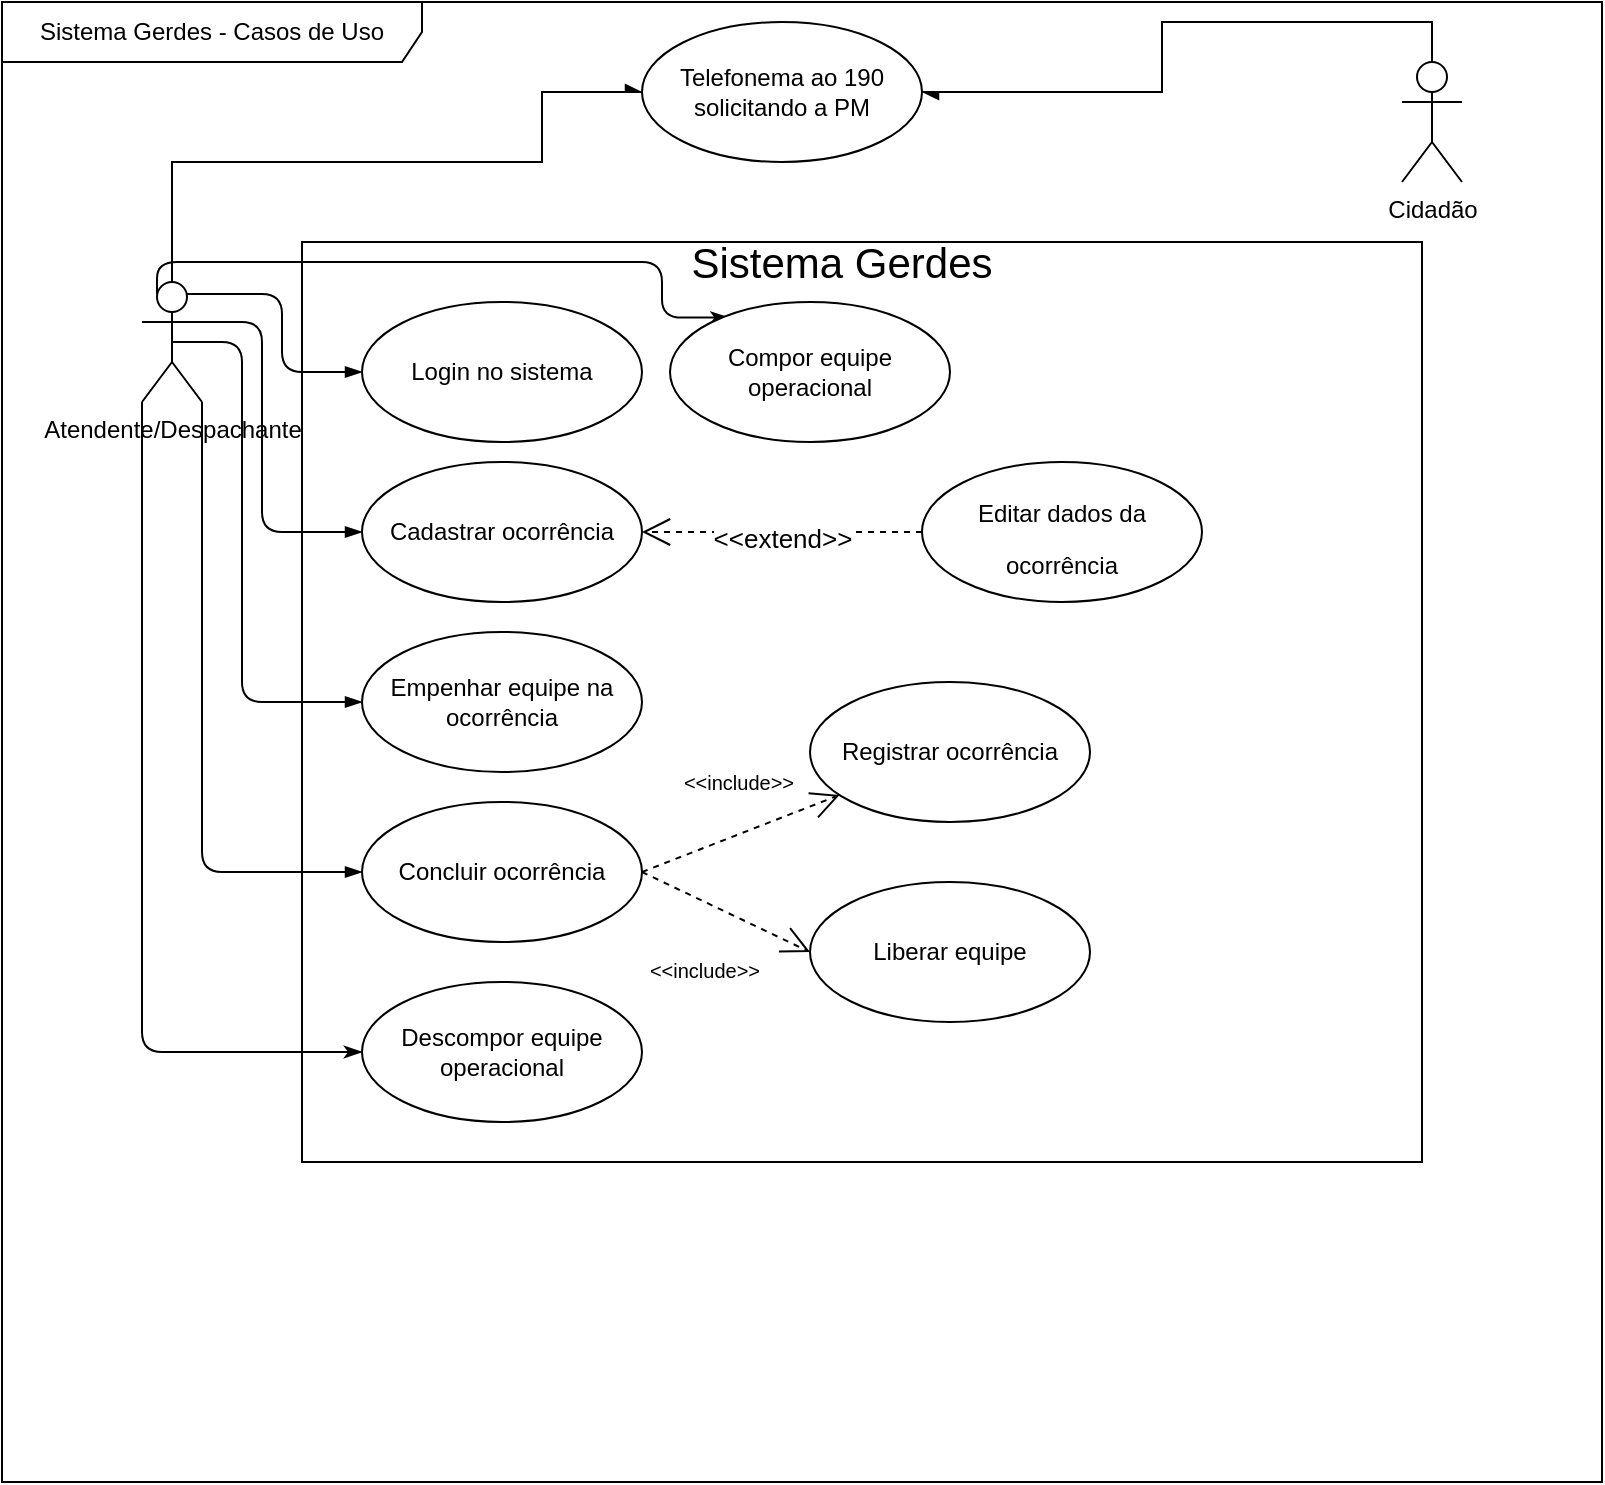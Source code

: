 <mxfile version="14.6.0" type="device"><diagram id="944wNNiEEba094w5B4aa" name="Page-1"><mxGraphModel dx="1038" dy="492" grid="1" gridSize="10" guides="1" tooltips="1" connect="1" arrows="1" fold="1" page="1" pageScale="1" pageWidth="827" pageHeight="1169" math="0" shadow="0"><root><mxCell id="0"/><mxCell id="1" parent="0"/><mxCell id="Ec2ImGGZ3_eMb12BkJNM-20" value="Sistema Gerdes - Casos de Uso" style="shape=umlFrame;whiteSpace=wrap;html=1;width=210;height=30;fillColor=none;fillOpacity=0;movable=0;" vertex="1" parent="1"><mxGeometry x="10" y="10" width="800" height="740" as="geometry"/></mxCell><mxCell id="Ec2ImGGZ3_eMb12BkJNM-21" value="&lt;h1&gt;&lt;br&gt;&lt;/h1&gt;" style="rounded=0;whiteSpace=wrap;html=1;fillColor=none;" vertex="1" parent="1"><mxGeometry x="160" y="130" width="560" height="460" as="geometry"/></mxCell><mxCell id="Ec2ImGGZ3_eMb12BkJNM-8" style="edgeStyle=orthogonalEdgeStyle;rounded=0;orthogonalLoop=1;jettySize=auto;html=1;exitX=0.5;exitY=0;exitDx=0;exitDy=0;exitPerimeter=0;endArrow=async;endFill=1;entryX=0;entryY=0.5;entryDx=0;entryDy=0;" edge="1" parent="1" source="Ec2ImGGZ3_eMb12BkJNM-1" target="Ec2ImGGZ3_eMb12BkJNM-5"><mxGeometry relative="1" as="geometry"><Array as="points"><mxPoint x="95" y="90"/><mxPoint x="280" y="90"/><mxPoint x="280" y="55"/></Array></mxGeometry></mxCell><mxCell id="Ec2ImGGZ3_eMb12BkJNM-26" style="edgeStyle=orthogonalEdgeStyle;rounded=1;orthogonalLoop=1;jettySize=auto;html=1;exitX=0.75;exitY=0.1;exitDx=0;exitDy=0;exitPerimeter=0;entryX=0;entryY=0.5;entryDx=0;entryDy=0;fontSize=21;endArrow=blockThin;endFill=1;" edge="1" parent="1" source="Ec2ImGGZ3_eMb12BkJNM-1" target="Ec2ImGGZ3_eMb12BkJNM-12"><mxGeometry relative="1" as="geometry"/></mxCell><mxCell id="Ec2ImGGZ3_eMb12BkJNM-27" style="edgeStyle=orthogonalEdgeStyle;rounded=1;orthogonalLoop=1;jettySize=auto;html=1;exitX=1;exitY=0.333;exitDx=0;exitDy=0;exitPerimeter=0;entryX=0;entryY=0.5;entryDx=0;entryDy=0;fontSize=21;endArrow=blockThin;endFill=1;" edge="1" parent="1" source="Ec2ImGGZ3_eMb12BkJNM-1" target="Ec2ImGGZ3_eMb12BkJNM-13"><mxGeometry relative="1" as="geometry"><Array as="points"><mxPoint x="140" y="170"/><mxPoint x="140" y="275"/></Array></mxGeometry></mxCell><mxCell id="Ec2ImGGZ3_eMb12BkJNM-28" style="edgeStyle=orthogonalEdgeStyle;rounded=1;orthogonalLoop=1;jettySize=auto;html=1;exitX=0.5;exitY=0.5;exitDx=0;exitDy=0;exitPerimeter=0;entryX=0;entryY=0.5;entryDx=0;entryDy=0;fontSize=21;endArrow=blockThin;endFill=1;" edge="1" parent="1" source="Ec2ImGGZ3_eMb12BkJNM-1" target="Ec2ImGGZ3_eMb12BkJNM-15"><mxGeometry relative="1" as="geometry"><Array as="points"><mxPoint x="130" y="180"/><mxPoint x="130" y="360"/></Array></mxGeometry></mxCell><mxCell id="Ec2ImGGZ3_eMb12BkJNM-29" style="edgeStyle=orthogonalEdgeStyle;rounded=1;orthogonalLoop=1;jettySize=auto;html=1;exitX=1;exitY=1;exitDx=0;exitDy=0;exitPerimeter=0;entryX=0;entryY=0.5;entryDx=0;entryDy=0;fontSize=21;endArrow=blockThin;endFill=1;" edge="1" parent="1" source="Ec2ImGGZ3_eMb12BkJNM-1" target="Ec2ImGGZ3_eMb12BkJNM-16"><mxGeometry relative="1" as="geometry"/></mxCell><mxCell id="Ec2ImGGZ3_eMb12BkJNM-34" style="edgeStyle=orthogonalEdgeStyle;rounded=1;orthogonalLoop=1;jettySize=auto;html=1;exitX=0.25;exitY=0.1;exitDx=0;exitDy=0;exitPerimeter=0;entryX=0.209;entryY=0.111;entryDx=0;entryDy=0;entryPerimeter=0;fontSize=21;endArrow=classicThin;endFill=1;endSize=6;" edge="1" parent="1" source="Ec2ImGGZ3_eMb12BkJNM-1" target="Ec2ImGGZ3_eMb12BkJNM-14"><mxGeometry relative="1" as="geometry"><Array as="points"><mxPoint x="88" y="140"/><mxPoint x="340" y="140"/><mxPoint x="340" y="168"/></Array></mxGeometry></mxCell><mxCell id="Ec2ImGGZ3_eMb12BkJNM-35" style="edgeStyle=orthogonalEdgeStyle;rounded=1;orthogonalLoop=1;jettySize=auto;html=1;exitX=0;exitY=1;exitDx=0;exitDy=0;exitPerimeter=0;entryX=0;entryY=0.5;entryDx=0;entryDy=0;fontSize=21;endArrow=classicThin;endFill=1;endSize=6;" edge="1" parent="1" source="Ec2ImGGZ3_eMb12BkJNM-1" target="Ec2ImGGZ3_eMb12BkJNM-18"><mxGeometry relative="1" as="geometry"/></mxCell><mxCell id="Ec2ImGGZ3_eMb12BkJNM-1" value="Atendente/Despachante" style="shape=umlActor;verticalLabelPosition=bottom;verticalAlign=top;html=1;" vertex="1" parent="1"><mxGeometry x="80" y="150" width="30" height="60" as="geometry"/></mxCell><mxCell id="Ec2ImGGZ3_eMb12BkJNM-7" style="edgeStyle=orthogonalEdgeStyle;rounded=0;orthogonalLoop=1;jettySize=auto;html=1;exitX=0.5;exitY=0;exitDx=0;exitDy=0;exitPerimeter=0;entryX=1;entryY=0.5;entryDx=0;entryDy=0;endArrow=async;endFill=1;" edge="1" parent="1" source="Ec2ImGGZ3_eMb12BkJNM-4" target="Ec2ImGGZ3_eMb12BkJNM-5"><mxGeometry relative="1" as="geometry"/></mxCell><mxCell id="Ec2ImGGZ3_eMb12BkJNM-4" value="Cidadão" style="shape=umlActor;verticalLabelPosition=bottom;verticalAlign=top;html=1;outlineConnect=0;" vertex="1" parent="1"><mxGeometry x="710" y="40" width="30" height="60" as="geometry"/></mxCell><mxCell id="Ec2ImGGZ3_eMb12BkJNM-5" value="Telefonema ao 190 solicitando a PM" style="ellipse;whiteSpace=wrap;html=1;" vertex="1" parent="1"><mxGeometry x="330" y="20" width="140" height="70" as="geometry"/></mxCell><mxCell id="Ec2ImGGZ3_eMb12BkJNM-12" value="Login no sistema" style="ellipse;whiteSpace=wrap;html=1;" vertex="1" parent="1"><mxGeometry x="190" y="160" width="140" height="70" as="geometry"/></mxCell><mxCell id="Ec2ImGGZ3_eMb12BkJNM-13" value="Cadastrar ocorrência" style="ellipse;whiteSpace=wrap;html=1;" vertex="1" parent="1"><mxGeometry x="190" y="240" width="140" height="70" as="geometry"/></mxCell><mxCell id="Ec2ImGGZ3_eMb12BkJNM-14" value="Compor equipe operacional" style="ellipse;whiteSpace=wrap;html=1;" vertex="1" parent="1"><mxGeometry x="344" y="160" width="140" height="70" as="geometry"/></mxCell><mxCell id="Ec2ImGGZ3_eMb12BkJNM-15" value="Empenhar equipe na ocorrência" style="ellipse;whiteSpace=wrap;html=1;" vertex="1" parent="1"><mxGeometry x="190" y="325" width="140" height="70" as="geometry"/></mxCell><mxCell id="Ec2ImGGZ3_eMb12BkJNM-16" value="Concluir ocorrência" style="ellipse;whiteSpace=wrap;html=1;" vertex="1" parent="1"><mxGeometry x="190" y="410" width="140" height="70" as="geometry"/></mxCell><mxCell id="Ec2ImGGZ3_eMb12BkJNM-17" value="Liberar equipe" style="ellipse;whiteSpace=wrap;html=1;" vertex="1" parent="1"><mxGeometry x="414" y="450" width="140" height="70" as="geometry"/></mxCell><mxCell id="Ec2ImGGZ3_eMb12BkJNM-18" value="Descompor equipe operacional" style="ellipse;whiteSpace=wrap;html=1;" vertex="1" parent="1"><mxGeometry x="190" y="500" width="140" height="70" as="geometry"/></mxCell><mxCell id="Ec2ImGGZ3_eMb12BkJNM-19" value="Registrar ocorrência" style="ellipse;whiteSpace=wrap;html=1;" vertex="1" parent="1"><mxGeometry x="414" y="350" width="140" height="70" as="geometry"/></mxCell><mxCell id="Ec2ImGGZ3_eMb12BkJNM-22" value="Sistema Gerdes" style="text;html=1;strokeColor=none;fillColor=none;align=center;verticalAlign=middle;whiteSpace=wrap;rounded=0;fontSize=21;" vertex="1" parent="1"><mxGeometry x="325" y="130" width="210" height="20" as="geometry"/></mxCell><mxCell id="Ec2ImGGZ3_eMb12BkJNM-32" value="&lt;font style=&quot;line-height: 90% ; font-size: 10px&quot;&gt;&amp;lt;&amp;lt;include&amp;gt;&amp;gt;&lt;/font&gt;" style="endArrow=open;endSize=12;dashed=1;html=1;fontSize=21;exitX=1;exitY=0.5;exitDx=0;exitDy=0;entryX=0;entryY=0.5;entryDx=0;entryDy=0;align=center;" edge="1" parent="1" source="Ec2ImGGZ3_eMb12BkJNM-16" target="Ec2ImGGZ3_eMb12BkJNM-17"><mxGeometry x="-0.002" y="-28" width="160" relative="1" as="geometry"><mxPoint x="330" y="390" as="sourcePoint"/><mxPoint x="490" y="390" as="targetPoint"/><mxPoint x="1" as="offset"/></mxGeometry></mxCell><mxCell id="Ec2ImGGZ3_eMb12BkJNM-33" value="&lt;font style=&quot;font-size: 10px&quot;&gt;&amp;lt;&amp;lt;include&amp;gt;&amp;gt;&lt;/font&gt;" style="endArrow=open;endSize=12;dashed=1;html=1;fontSize=21;exitX=1;exitY=0.5;exitDx=0;exitDy=0;" edge="1" parent="1" source="Ec2ImGGZ3_eMb12BkJNM-16" target="Ec2ImGGZ3_eMb12BkJNM-19"><mxGeometry x="0.18" y="28" width="160" relative="1" as="geometry"><mxPoint x="330" y="390" as="sourcePoint"/><mxPoint x="490" y="390" as="targetPoint"/><mxPoint as="offset"/></mxGeometry></mxCell><mxCell id="Ec2ImGGZ3_eMb12BkJNM-36" value="&lt;font style=&quot;font-size: 13px&quot;&gt;&amp;lt;&amp;lt;extend&amp;gt;&amp;gt;&lt;/font&gt;" style="endArrow=open;endSize=12;endFill=0;html=1;fontSize=21;exitX=0;exitY=0.5;exitDx=0;exitDy=0;entryX=1;entryY=0.5;entryDx=0;entryDy=0;dashed=1;" edge="1" parent="1" source="Ec2ImGGZ3_eMb12BkJNM-37" target="Ec2ImGGZ3_eMb12BkJNM-13"><mxGeometry width="160" relative="1" as="geometry"><mxPoint x="330" y="390" as="sourcePoint"/><mxPoint x="490" y="390" as="targetPoint"/></mxGeometry></mxCell><mxCell id="Ec2ImGGZ3_eMb12BkJNM-37" value="&lt;font style=&quot;font-size: 12px&quot;&gt;Editar dados da ocorrência&lt;/font&gt;" style="ellipse;whiteSpace=wrap;html=1;fontSize=21;fillColor=none;" vertex="1" parent="1"><mxGeometry x="470" y="240" width="140" height="70" as="geometry"/></mxCell></root></mxGraphModel></diagram></mxfile>